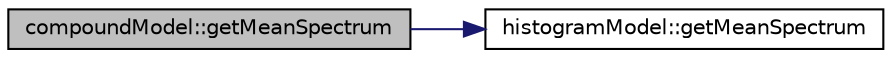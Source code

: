 digraph "compoundModel::getMeanSpectrum"
{
  edge [fontname="Helvetica",fontsize="10",labelfontname="Helvetica",labelfontsize="10"];
  node [fontname="Helvetica",fontsize="10",shape=record];
  rankdir="LR";
  Node1 [label="compoundModel::getMeanSpectrum",height=0.2,width=0.4,color="black", fillcolor="grey75", style="filled", fontcolor="black"];
  Node1 -> Node2 [color="midnightblue",fontsize="10",style="solid",fontname="Helvetica"];
  Node2 [label="histogramModel::getMeanSpectrum",height=0.2,width=0.4,color="black", fillcolor="white", style="filled",URL="$classhistogram_model.html#acf84f499612ad9ce391e9c5bd58d224c"];
}
